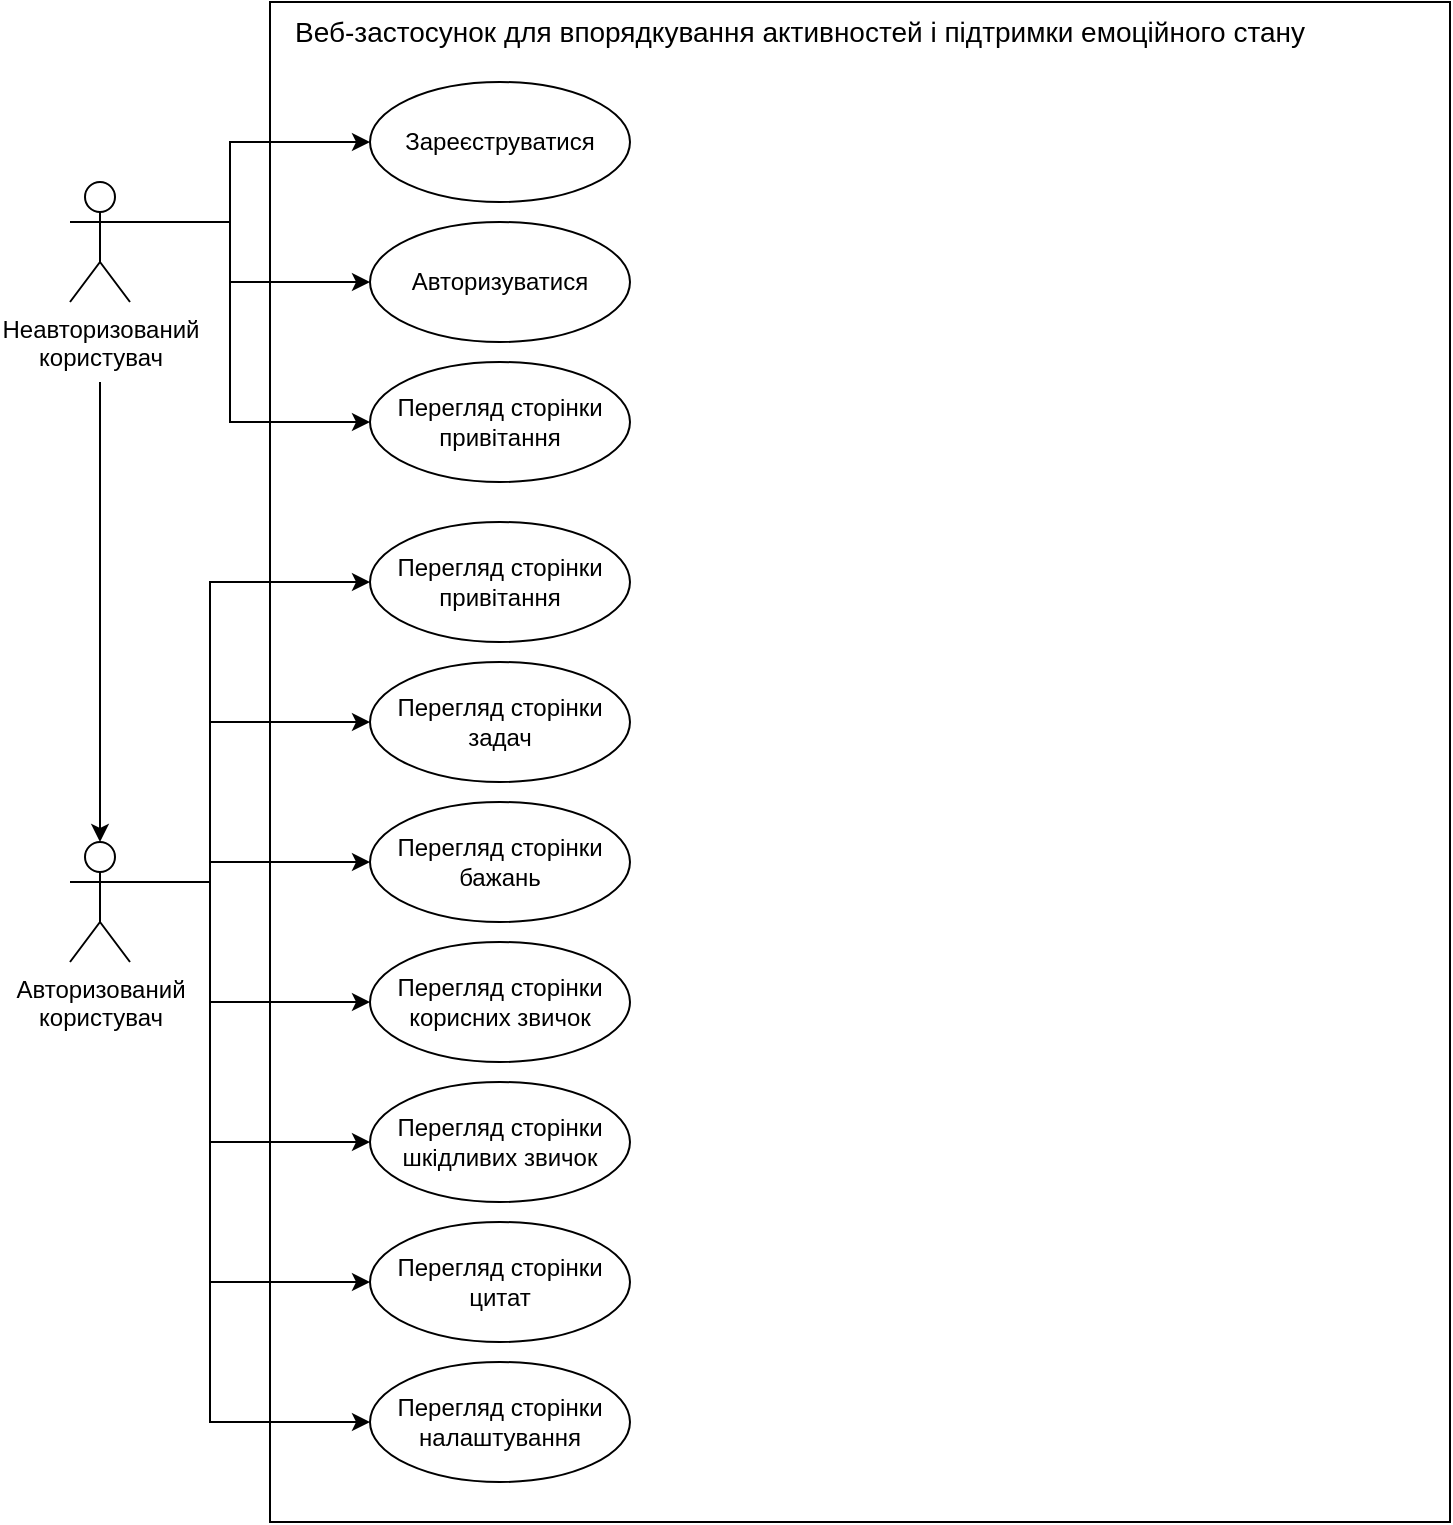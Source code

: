 <mxfile version="24.4.0" type="device">
  <diagram name="Page-1" id="OQHkLqtZVT6FpTslGJKW">
    <mxGraphModel dx="1434" dy="772" grid="1" gridSize="10" guides="1" tooltips="1" connect="1" arrows="1" fold="1" page="1" pageScale="1" pageWidth="827" pageHeight="1169" math="0" shadow="0">
      <root>
        <mxCell id="0" />
        <mxCell id="1" parent="0" />
        <mxCell id="Xd0-FXHD1_E9YEugziES-1" value="" style="rounded=0;whiteSpace=wrap;html=1;" vertex="1" parent="1">
          <mxGeometry x="190" y="80" width="590" height="760" as="geometry" />
        </mxCell>
        <mxCell id="Xd0-FXHD1_E9YEugziES-2" value="Веб-застосунок для впорядкування активностей і підтримки емоційного стану" style="text;html=1;align=center;verticalAlign=middle;whiteSpace=wrap;rounded=0;fontSize=14;" vertex="1" parent="1">
          <mxGeometry x="160" y="80" width="590" height="30" as="geometry" />
        </mxCell>
        <mxCell id="Xd0-FXHD1_E9YEugziES-8" style="edgeStyle=orthogonalEdgeStyle;rounded=0;orthogonalLoop=1;jettySize=auto;html=1;exitX=1;exitY=0.333;exitDx=0;exitDy=0;exitPerimeter=0;entryX=0;entryY=0.5;entryDx=0;entryDy=0;" edge="1" parent="1" source="Xd0-FXHD1_E9YEugziES-3" target="Xd0-FXHD1_E9YEugziES-5">
          <mxGeometry relative="1" as="geometry">
            <Array as="points">
              <mxPoint x="170" y="190" />
              <mxPoint x="170" y="150" />
            </Array>
          </mxGeometry>
        </mxCell>
        <mxCell id="Xd0-FXHD1_E9YEugziES-9" style="edgeStyle=orthogonalEdgeStyle;rounded=0;orthogonalLoop=1;jettySize=auto;html=1;exitX=1;exitY=0.333;exitDx=0;exitDy=0;exitPerimeter=0;entryX=0;entryY=0.5;entryDx=0;entryDy=0;" edge="1" parent="1" source="Xd0-FXHD1_E9YEugziES-3" target="Xd0-FXHD1_E9YEugziES-6">
          <mxGeometry relative="1" as="geometry">
            <Array as="points">
              <mxPoint x="170" y="190" />
              <mxPoint x="170" y="220" />
            </Array>
          </mxGeometry>
        </mxCell>
        <mxCell id="Xd0-FXHD1_E9YEugziES-10" style="edgeStyle=orthogonalEdgeStyle;rounded=0;orthogonalLoop=1;jettySize=auto;html=1;exitX=1;exitY=0.333;exitDx=0;exitDy=0;exitPerimeter=0;entryX=0;entryY=0.5;entryDx=0;entryDy=0;" edge="1" parent="1" source="Xd0-FXHD1_E9YEugziES-3" target="Xd0-FXHD1_E9YEugziES-7">
          <mxGeometry relative="1" as="geometry">
            <Array as="points">
              <mxPoint x="170" y="190" />
              <mxPoint x="170" y="290" />
            </Array>
          </mxGeometry>
        </mxCell>
        <mxCell id="Xd0-FXHD1_E9YEugziES-3" value="Неавторизований &lt;br&gt;користувач" style="shape=umlActor;verticalLabelPosition=bottom;verticalAlign=top;html=1;outlineConnect=0;" vertex="1" parent="1">
          <mxGeometry x="90" y="170" width="30" height="60" as="geometry" />
        </mxCell>
        <mxCell id="Xd0-FXHD1_E9YEugziES-25" style="edgeStyle=orthogonalEdgeStyle;rounded=0;orthogonalLoop=1;jettySize=auto;html=1;exitX=1;exitY=0.333;exitDx=0;exitDy=0;exitPerimeter=0;entryX=0;entryY=0.5;entryDx=0;entryDy=0;" edge="1" parent="1" source="Xd0-FXHD1_E9YEugziES-4" target="Xd0-FXHD1_E9YEugziES-15">
          <mxGeometry relative="1" as="geometry">
            <Array as="points">
              <mxPoint x="160" y="520" />
              <mxPoint x="160" y="370" />
            </Array>
          </mxGeometry>
        </mxCell>
        <mxCell id="Xd0-FXHD1_E9YEugziES-26" style="edgeStyle=orthogonalEdgeStyle;rounded=0;orthogonalLoop=1;jettySize=auto;html=1;exitX=1;exitY=0.333;exitDx=0;exitDy=0;exitPerimeter=0;entryX=0;entryY=0.5;entryDx=0;entryDy=0;" edge="1" parent="1" source="Xd0-FXHD1_E9YEugziES-4" target="Xd0-FXHD1_E9YEugziES-11">
          <mxGeometry relative="1" as="geometry">
            <Array as="points">
              <mxPoint x="160" y="520" />
              <mxPoint x="160" y="440" />
            </Array>
          </mxGeometry>
        </mxCell>
        <mxCell id="Xd0-FXHD1_E9YEugziES-27" style="edgeStyle=orthogonalEdgeStyle;rounded=0;orthogonalLoop=1;jettySize=auto;html=1;exitX=1;exitY=0.333;exitDx=0;exitDy=0;exitPerimeter=0;" edge="1" parent="1" source="Xd0-FXHD1_E9YEugziES-4" target="Xd0-FXHD1_E9YEugziES-14">
          <mxGeometry relative="1" as="geometry">
            <Array as="points">
              <mxPoint x="160" y="520" />
              <mxPoint x="160" y="510" />
            </Array>
          </mxGeometry>
        </mxCell>
        <mxCell id="Xd0-FXHD1_E9YEugziES-28" style="edgeStyle=orthogonalEdgeStyle;rounded=0;orthogonalLoop=1;jettySize=auto;html=1;exitX=1;exitY=0.333;exitDx=0;exitDy=0;exitPerimeter=0;entryX=0;entryY=0.5;entryDx=0;entryDy=0;" edge="1" parent="1" source="Xd0-FXHD1_E9YEugziES-4" target="Xd0-FXHD1_E9YEugziES-16">
          <mxGeometry relative="1" as="geometry">
            <Array as="points">
              <mxPoint x="160" y="520" />
              <mxPoint x="160" y="580" />
            </Array>
          </mxGeometry>
        </mxCell>
        <mxCell id="Xd0-FXHD1_E9YEugziES-29" style="edgeStyle=orthogonalEdgeStyle;rounded=0;orthogonalLoop=1;jettySize=auto;html=1;exitX=1;exitY=0.333;exitDx=0;exitDy=0;exitPerimeter=0;entryX=0;entryY=0.5;entryDx=0;entryDy=0;" edge="1" parent="1" source="Xd0-FXHD1_E9YEugziES-4" target="Xd0-FXHD1_E9YEugziES-17">
          <mxGeometry relative="1" as="geometry">
            <Array as="points">
              <mxPoint x="160" y="520" />
              <mxPoint x="160" y="650" />
            </Array>
          </mxGeometry>
        </mxCell>
        <mxCell id="Xd0-FXHD1_E9YEugziES-30" style="edgeStyle=orthogonalEdgeStyle;rounded=0;orthogonalLoop=1;jettySize=auto;html=1;exitX=1;exitY=0.333;exitDx=0;exitDy=0;exitPerimeter=0;entryX=0;entryY=0.5;entryDx=0;entryDy=0;" edge="1" parent="1" source="Xd0-FXHD1_E9YEugziES-4" target="Xd0-FXHD1_E9YEugziES-23">
          <mxGeometry relative="1" as="geometry">
            <Array as="points">
              <mxPoint x="160" y="520" />
              <mxPoint x="160" y="720" />
            </Array>
          </mxGeometry>
        </mxCell>
        <mxCell id="Xd0-FXHD1_E9YEugziES-31" style="edgeStyle=orthogonalEdgeStyle;rounded=0;orthogonalLoop=1;jettySize=auto;html=1;exitX=1;exitY=0.333;exitDx=0;exitDy=0;exitPerimeter=0;entryX=0;entryY=0.5;entryDx=0;entryDy=0;" edge="1" parent="1" source="Xd0-FXHD1_E9YEugziES-4" target="Xd0-FXHD1_E9YEugziES-24">
          <mxGeometry relative="1" as="geometry">
            <Array as="points">
              <mxPoint x="160" y="520" />
              <mxPoint x="160" y="790" />
            </Array>
          </mxGeometry>
        </mxCell>
        <mxCell id="Xd0-FXHD1_E9YEugziES-4" value="Авторизований &lt;br&gt;користувач" style="shape=umlActor;verticalLabelPosition=bottom;verticalAlign=top;html=1;outlineConnect=0;" vertex="1" parent="1">
          <mxGeometry x="90" y="500" width="30" height="60" as="geometry" />
        </mxCell>
        <mxCell id="Xd0-FXHD1_E9YEugziES-5" value="Зареєструватися" style="ellipse;whiteSpace=wrap;html=1;" vertex="1" parent="1">
          <mxGeometry x="240" y="120" width="130" height="60" as="geometry" />
        </mxCell>
        <mxCell id="Xd0-FXHD1_E9YEugziES-6" value="Авторизуватися" style="ellipse;whiteSpace=wrap;html=1;" vertex="1" parent="1">
          <mxGeometry x="240" y="190" width="130" height="60" as="geometry" />
        </mxCell>
        <mxCell id="Xd0-FXHD1_E9YEugziES-7" value="Перегляд сторінки привітання" style="ellipse;whiteSpace=wrap;html=1;" vertex="1" parent="1">
          <mxGeometry x="240" y="260" width="130" height="60" as="geometry" />
        </mxCell>
        <mxCell id="Xd0-FXHD1_E9YEugziES-11" value="Перегляд сторінки задач" style="ellipse;whiteSpace=wrap;html=1;" vertex="1" parent="1">
          <mxGeometry x="240" y="410" width="130" height="60" as="geometry" />
        </mxCell>
        <mxCell id="Xd0-FXHD1_E9YEugziES-12" value="" style="endArrow=classic;html=1;rounded=0;entryX=0.5;entryY=0;entryDx=0;entryDy=0;entryPerimeter=0;" edge="1" parent="1" target="Xd0-FXHD1_E9YEugziES-4">
          <mxGeometry width="50" height="50" relative="1" as="geometry">
            <mxPoint x="105" y="270" as="sourcePoint" />
            <mxPoint x="440" y="370" as="targetPoint" />
          </mxGeometry>
        </mxCell>
        <mxCell id="Xd0-FXHD1_E9YEugziES-14" value="Перегляд сторінки бажань" style="ellipse;whiteSpace=wrap;html=1;" vertex="1" parent="1">
          <mxGeometry x="240" y="480" width="130" height="60" as="geometry" />
        </mxCell>
        <mxCell id="Xd0-FXHD1_E9YEugziES-15" value="Перегляд сторінки привітання" style="ellipse;whiteSpace=wrap;html=1;" vertex="1" parent="1">
          <mxGeometry x="240" y="340" width="130" height="60" as="geometry" />
        </mxCell>
        <mxCell id="Xd0-FXHD1_E9YEugziES-16" value="Перегляд сторінки корисних звичок" style="ellipse;whiteSpace=wrap;html=1;" vertex="1" parent="1">
          <mxGeometry x="240" y="550" width="130" height="60" as="geometry" />
        </mxCell>
        <mxCell id="Xd0-FXHD1_E9YEugziES-17" value="Перегляд сторінки шкідливих звичок" style="ellipse;whiteSpace=wrap;html=1;" vertex="1" parent="1">
          <mxGeometry x="240" y="620" width="130" height="60" as="geometry" />
        </mxCell>
        <mxCell id="Xd0-FXHD1_E9YEugziES-23" value="Перегляд сторінки цитат" style="ellipse;whiteSpace=wrap;html=1;" vertex="1" parent="1">
          <mxGeometry x="240" y="690" width="130" height="60" as="geometry" />
        </mxCell>
        <mxCell id="Xd0-FXHD1_E9YEugziES-24" value="Перегляд сторінки налаштування" style="ellipse;whiteSpace=wrap;html=1;" vertex="1" parent="1">
          <mxGeometry x="240" y="760" width="130" height="60" as="geometry" />
        </mxCell>
      </root>
    </mxGraphModel>
  </diagram>
</mxfile>
